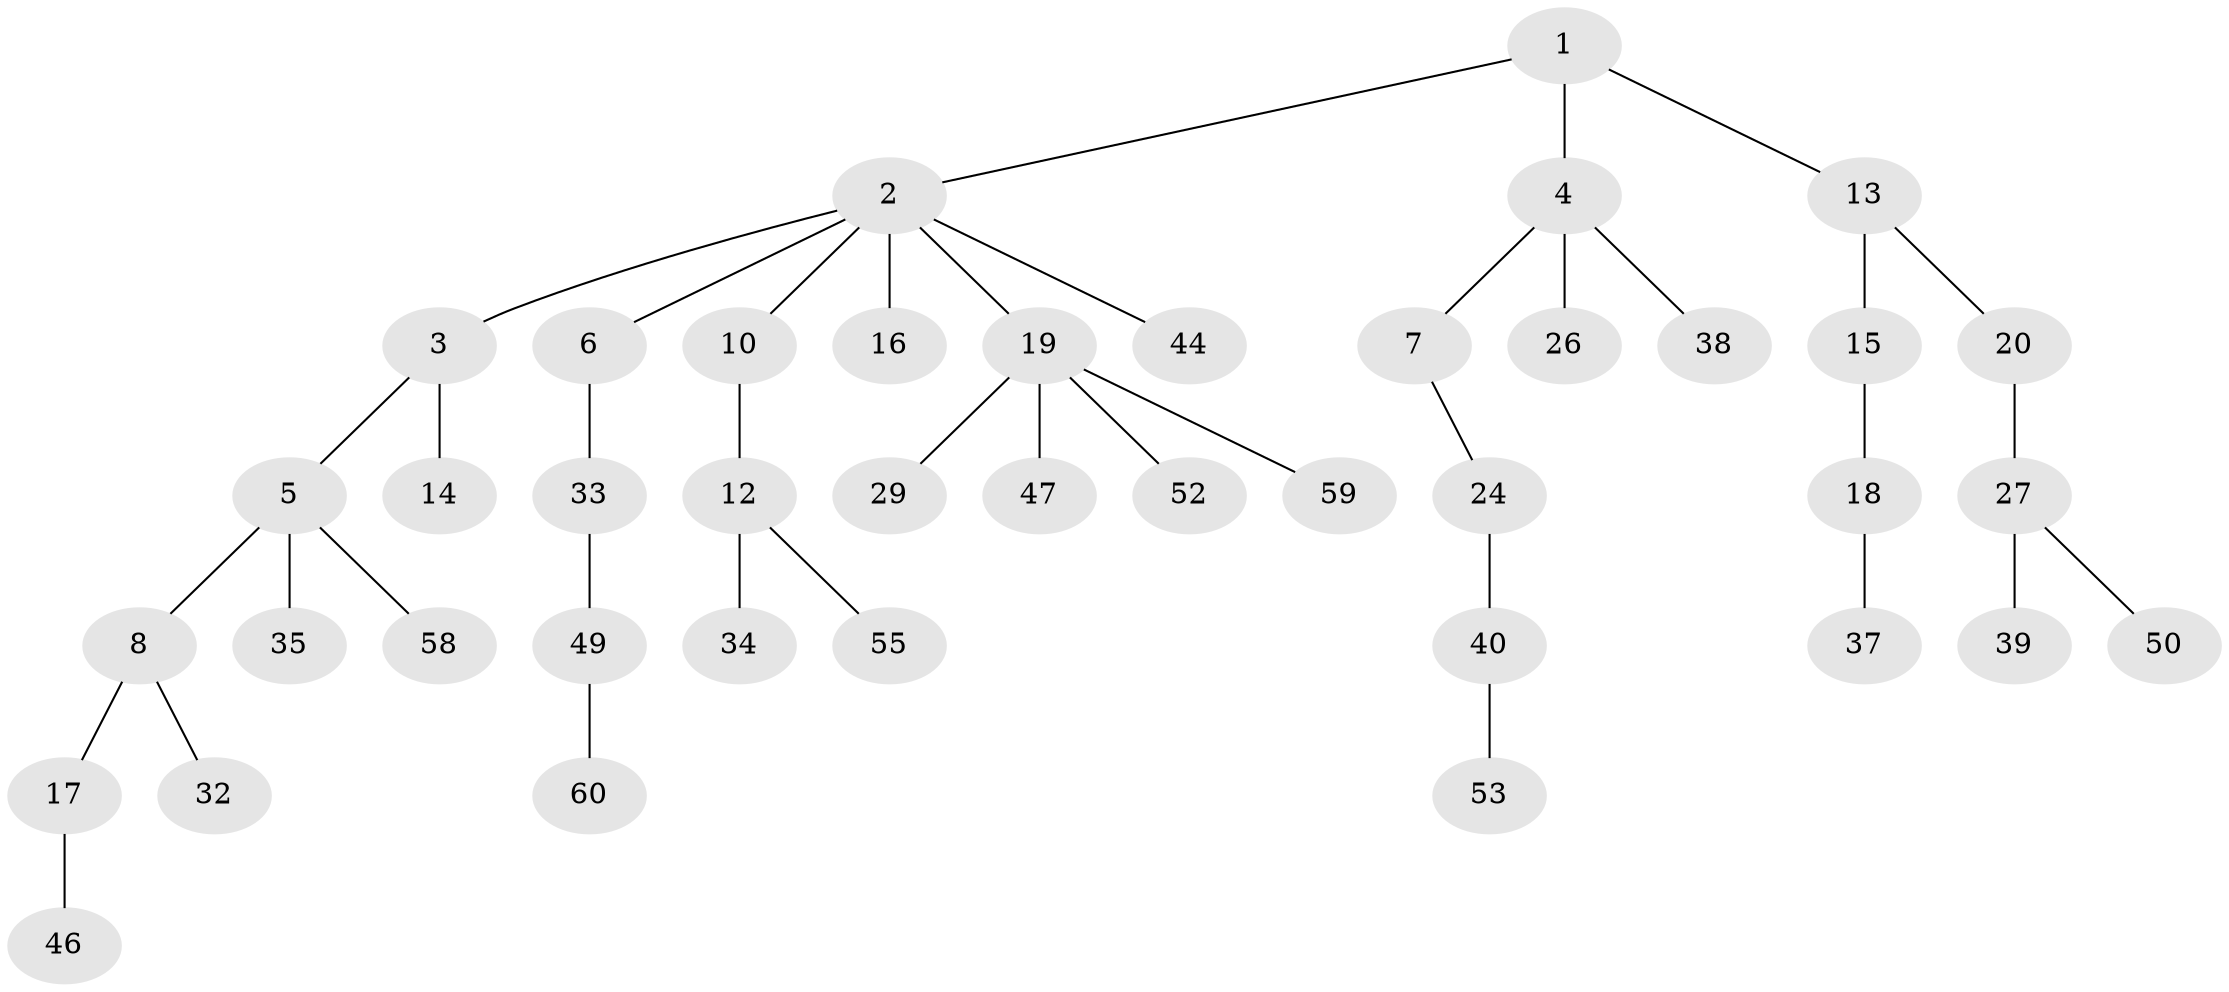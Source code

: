 // Generated by graph-tools (version 1.1) at 2025/52/02/27/25 19:52:10]
// undirected, 41 vertices, 40 edges
graph export_dot {
graph [start="1"]
  node [color=gray90,style=filled];
  1 [super="+11"];
  2 [super="+54"];
  3 [super="+9"];
  4 [super="+25"];
  5 [super="+28"];
  6 [super="+30"];
  7;
  8 [super="+36"];
  10;
  12 [super="+23"];
  13;
  14 [super="+21"];
  15;
  16;
  17;
  18 [super="+22"];
  19 [super="+57"];
  20 [super="+31"];
  24 [super="+41"];
  26 [super="+61"];
  27 [super="+43"];
  29;
  32 [super="+48"];
  33;
  34;
  35;
  37;
  38 [super="+63"];
  39 [super="+42"];
  40 [super="+45"];
  44;
  46 [super="+62"];
  47;
  49 [super="+56"];
  50 [super="+51"];
  52;
  53;
  55;
  58;
  59;
  60;
  1 -- 2;
  1 -- 4;
  1 -- 13;
  2 -- 3;
  2 -- 6;
  2 -- 10;
  2 -- 16;
  2 -- 19;
  2 -- 44;
  3 -- 5;
  3 -- 14;
  4 -- 7;
  4 -- 26;
  4 -- 38;
  5 -- 8;
  5 -- 58;
  5 -- 35;
  6 -- 33;
  7 -- 24;
  8 -- 17;
  8 -- 32;
  10 -- 12;
  12 -- 34;
  12 -- 55;
  13 -- 15;
  13 -- 20;
  15 -- 18;
  17 -- 46;
  18 -- 37;
  19 -- 29;
  19 -- 47;
  19 -- 52;
  19 -- 59;
  20 -- 27;
  24 -- 40;
  27 -- 39;
  27 -- 50;
  33 -- 49;
  40 -- 53;
  49 -- 60;
}
